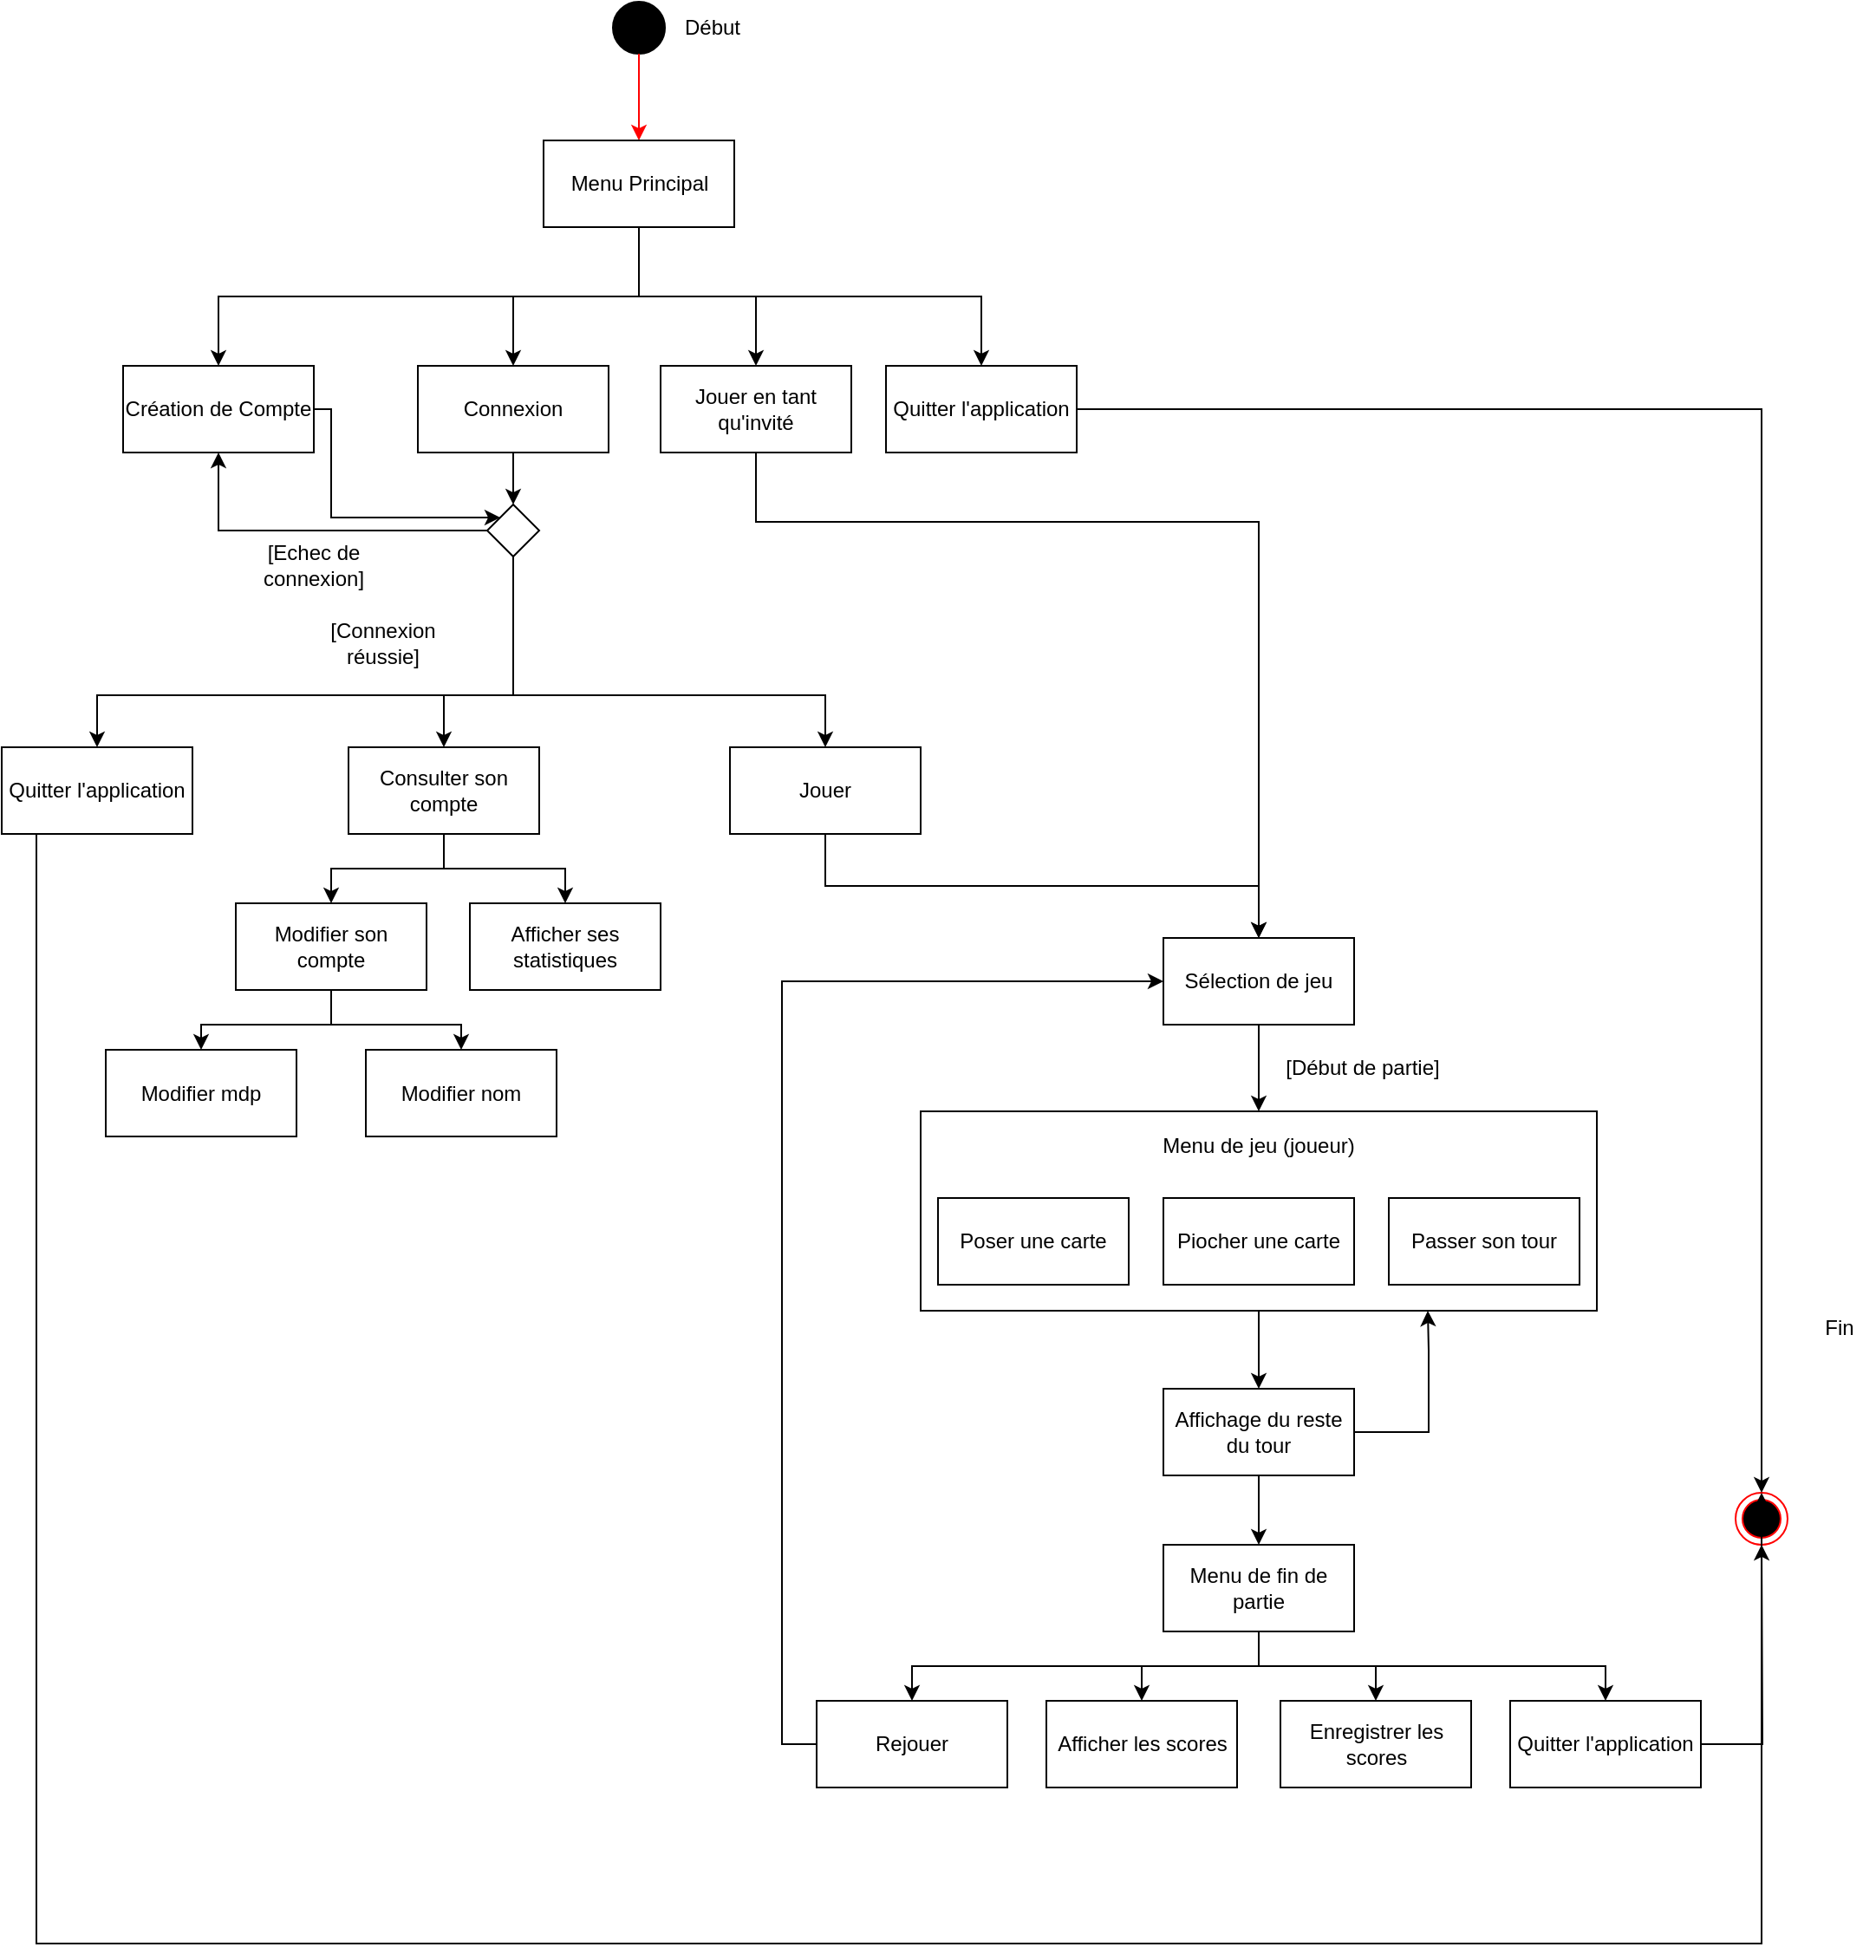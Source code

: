 <mxfile version="13.7.5" type="github">
  <diagram id="SmJTf4wW6SdyIuIH7xTj" name="Page-1">
    <mxGraphModel dx="1673" dy="921" grid="0" gridSize="10" guides="1" tooltips="1" connect="1" arrows="1" fold="1" page="1" pageScale="1" pageWidth="1169" pageHeight="1654" background="#ffffff" math="0" shadow="0">
      <root>
        <mxCell id="0" />
        <mxCell id="1" parent="0" />
        <mxCell id="2EBHpzkCXa870_cZxz3k-1" value="" style="ellipse;html=1;shape=endState;fillColor=#000000;strokeColor=#ff0000;" parent="1" vertex="1">
          <mxGeometry x="1030" y="930" width="30" height="30" as="geometry" />
        </mxCell>
        <mxCell id="2EBHpzkCXa870_cZxz3k-2" value="Début" style="text;html=1;strokeColor=none;fillColor=none;align=center;verticalAlign=middle;whiteSpace=wrap;rounded=0;" parent="1" vertex="1">
          <mxGeometry x="420" y="75" width="40" height="20" as="geometry" />
        </mxCell>
        <mxCell id="2EBHpzkCXa870_cZxz3k-3" value="" style="ellipse;whiteSpace=wrap;html=1;aspect=fixed;fillColor=#000000;" parent="1" vertex="1">
          <mxGeometry x="382.5" y="70" width="30" height="30" as="geometry" />
        </mxCell>
        <mxCell id="2EBHpzkCXa870_cZxz3k-6" value="" style="endArrow=classic;html=1;exitX=0.5;exitY=1;exitDx=0;exitDy=0;strokeColor=#FF0000;" parent="1" source="2EBHpzkCXa870_cZxz3k-3" edge="1">
          <mxGeometry width="50" height="50" relative="1" as="geometry">
            <mxPoint x="427.5" y="350" as="sourcePoint" />
            <mxPoint x="397.5" y="150" as="targetPoint" />
          </mxGeometry>
        </mxCell>
        <mxCell id="2EBHpzkCXa870_cZxz3k-64" style="edgeStyle=orthogonalEdgeStyle;rounded=0;orthogonalLoop=1;jettySize=auto;html=1;exitX=0.5;exitY=1;exitDx=0;exitDy=0;entryX=0.5;entryY=0;entryDx=0;entryDy=0;strokeColor=#000000;" parent="1" source="2EBHpzkCXa870_cZxz3k-7" target="2EBHpzkCXa870_cZxz3k-51" edge="1">
          <mxGeometry relative="1" as="geometry" />
        </mxCell>
        <mxCell id="2EBHpzkCXa870_cZxz3k-67" style="edgeStyle=orthogonalEdgeStyle;rounded=0;orthogonalLoop=1;jettySize=auto;html=1;exitX=0.5;exitY=1;exitDx=0;exitDy=0;strokeColor=#000000;" parent="1" source="2EBHpzkCXa870_cZxz3k-7" target="2EBHpzkCXa870_cZxz3k-11" edge="1">
          <mxGeometry relative="1" as="geometry" />
        </mxCell>
        <mxCell id="2EBHpzkCXa870_cZxz3k-68" style="edgeStyle=orthogonalEdgeStyle;rounded=0;orthogonalLoop=1;jettySize=auto;html=1;exitX=0.5;exitY=1;exitDx=0;exitDy=0;entryX=0.5;entryY=0;entryDx=0;entryDy=0;strokeColor=#000000;" parent="1" source="2EBHpzkCXa870_cZxz3k-7" target="2EBHpzkCXa870_cZxz3k-10" edge="1">
          <mxGeometry relative="1" as="geometry" />
        </mxCell>
        <mxCell id="2EBHpzkCXa870_cZxz3k-69" style="edgeStyle=orthogonalEdgeStyle;rounded=0;orthogonalLoop=1;jettySize=auto;html=1;exitX=0.5;exitY=1;exitDx=0;exitDy=0;entryX=0.5;entryY=0;entryDx=0;entryDy=0;strokeColor=#000000;" parent="1" source="2EBHpzkCXa870_cZxz3k-7" target="2EBHpzkCXa870_cZxz3k-9" edge="1">
          <mxGeometry relative="1" as="geometry" />
        </mxCell>
        <mxCell id="2EBHpzkCXa870_cZxz3k-7" value="Menu Principal" style="rounded=0;whiteSpace=wrap;html=1;fillColor=none;" parent="1" vertex="1">
          <mxGeometry x="342.5" y="150" width="110" height="50" as="geometry" />
        </mxCell>
        <mxCell id="2EBHpzkCXa870_cZxz3k-24" style="edgeStyle=orthogonalEdgeStyle;rounded=0;orthogonalLoop=1;jettySize=auto;html=1;exitX=1;exitY=0.5;exitDx=0;exitDy=0;entryX=0;entryY=0;entryDx=0;entryDy=0;strokeColor=#000000;" parent="1" source="2EBHpzkCXa870_cZxz3k-9" target="gvkK1Dget6mztFScCn8p-2" edge="1">
          <mxGeometry relative="1" as="geometry">
            <Array as="points">
              <mxPoint x="220" y="305" />
              <mxPoint x="220" y="368" />
            </Array>
            <mxPoint x="316.161" y="363.661" as="targetPoint" />
          </mxGeometry>
        </mxCell>
        <mxCell id="2EBHpzkCXa870_cZxz3k-9" value="Création de Compte" style="rounded=0;whiteSpace=wrap;html=1;fillColor=none;" parent="1" vertex="1">
          <mxGeometry x="100" y="280" width="110" height="50" as="geometry" />
        </mxCell>
        <mxCell id="2EBHpzkCXa870_cZxz3k-10" value="Connexion" style="rounded=0;whiteSpace=wrap;html=1;fillColor=none;" parent="1" vertex="1">
          <mxGeometry x="270" y="280" width="110" height="50" as="geometry" />
        </mxCell>
        <mxCell id="uxW8NfflYTEl3ME1Gt97-10" style="edgeStyle=orthogonalEdgeStyle;rounded=0;orthogonalLoop=1;jettySize=auto;html=1;exitX=0.5;exitY=1;exitDx=0;exitDy=0;" parent="1" source="2EBHpzkCXa870_cZxz3k-11" target="2EBHpzkCXa870_cZxz3k-12" edge="1">
          <mxGeometry relative="1" as="geometry">
            <Array as="points">
              <mxPoint x="465" y="370" />
              <mxPoint x="755" y="370" />
            </Array>
          </mxGeometry>
        </mxCell>
        <mxCell id="2EBHpzkCXa870_cZxz3k-11" value="Jouer en tant qu&#39;invité" style="rounded=0;whiteSpace=wrap;html=1;fillColor=none;" parent="1" vertex="1">
          <mxGeometry x="410" y="280" width="110" height="50" as="geometry" />
        </mxCell>
        <mxCell id="2EBHpzkCXa870_cZxz3k-29" style="edgeStyle=orthogonalEdgeStyle;rounded=0;orthogonalLoop=1;jettySize=auto;html=1;exitX=0.5;exitY=1;exitDx=0;exitDy=0;entryX=0.5;entryY=0;entryDx=0;entryDy=0;strokeColor=#000000;" parent="1" source="2EBHpzkCXa870_cZxz3k-12" edge="1">
          <mxGeometry relative="1" as="geometry">
            <mxPoint x="755" y="710" as="targetPoint" />
          </mxGeometry>
        </mxCell>
        <mxCell id="2EBHpzkCXa870_cZxz3k-12" value="Sélection de jeu" style="rounded=0;whiteSpace=wrap;html=1;fillColor=none;" parent="1" vertex="1">
          <mxGeometry x="700" y="610" width="110" height="50" as="geometry" />
        </mxCell>
        <mxCell id="2EBHpzkCXa870_cZxz3k-15" value="" style="endArrow=classic;html=1;exitX=0.5;exitY=1;exitDx=0;exitDy=0;entryX=0.5;entryY=0;entryDx=0;entryDy=0;" parent="1" source="2EBHpzkCXa870_cZxz3k-10" edge="1">
          <mxGeometry width="50" height="50" relative="1" as="geometry">
            <mxPoint x="475" y="340" as="sourcePoint" />
            <mxPoint x="325" y="360" as="targetPoint" />
          </mxGeometry>
        </mxCell>
        <mxCell id="2EBHpzkCXa870_cZxz3k-17" value="[Connexion réussie]" style="text;html=1;strokeColor=none;fillColor=none;align=center;verticalAlign=middle;whiteSpace=wrap;rounded=0;" parent="1" vertex="1">
          <mxGeometry x="230" y="430" width="40" height="20" as="geometry" />
        </mxCell>
        <mxCell id="2EBHpzkCXa870_cZxz3k-23" style="edgeStyle=orthogonalEdgeStyle;rounded=0;orthogonalLoop=1;jettySize=auto;html=1;exitX=0;exitY=0.5;exitDx=0;exitDy=0;entryX=0.5;entryY=1;entryDx=0;entryDy=0;strokeColor=#000000;" parent="1" source="gvkK1Dget6mztFScCn8p-2" target="2EBHpzkCXa870_cZxz3k-9" edge="1">
          <mxGeometry relative="1" as="geometry">
            <mxPoint x="312.5" y="372.5" as="sourcePoint" />
          </mxGeometry>
        </mxCell>
        <mxCell id="2EBHpzkCXa870_cZxz3k-25" value="[Echec de connexion]" style="text;html=1;strokeColor=none;fillColor=none;align=center;verticalAlign=middle;whiteSpace=wrap;rounded=0;" parent="1" vertex="1">
          <mxGeometry x="190" y="385" width="40" height="20" as="geometry" />
        </mxCell>
        <mxCell id="2EBHpzkCXa870_cZxz3k-30" value="Poser une carte" style="rounded=0;whiteSpace=wrap;html=1;fillColor=none;" parent="1" vertex="1">
          <mxGeometry x="570" y="760" width="110" height="50" as="geometry" />
        </mxCell>
        <mxCell id="2EBHpzkCXa870_cZxz3k-31" value="Piocher une carte" style="rounded=0;whiteSpace=wrap;html=1;fillColor=none;" parent="1" vertex="1">
          <mxGeometry x="700" y="760" width="110" height="50" as="geometry" />
        </mxCell>
        <mxCell id="2EBHpzkCXa870_cZxz3k-32" value="Passer son tour" style="rounded=0;whiteSpace=wrap;html=1;fillColor=none;" parent="1" vertex="1">
          <mxGeometry x="830" y="760" width="110" height="50" as="geometry" />
        </mxCell>
        <mxCell id="2EBHpzkCXa870_cZxz3k-37" style="edgeStyle=orthogonalEdgeStyle;rounded=0;orthogonalLoop=1;jettySize=auto;html=1;exitX=0.5;exitY=1;exitDx=0;exitDy=0;entryX=0.5;entryY=0;entryDx=0;entryDy=0;strokeColor=#000000;" parent="1" source="2EBHpzkCXa870_cZxz3k-33" target="2EBHpzkCXa870_cZxz3k-36" edge="1">
          <mxGeometry relative="1" as="geometry" />
        </mxCell>
        <mxCell id="2EBHpzkCXa870_cZxz3k-33" value="" style="rounded=0;whiteSpace=wrap;html=1;fillColor=none;" parent="1" vertex="1">
          <mxGeometry x="560" y="710" width="390" height="115" as="geometry" />
        </mxCell>
        <mxCell id="2EBHpzkCXa870_cZxz3k-34" value="Menu de jeu (joueur)" style="text;html=1;strokeColor=none;fillColor=none;align=center;verticalAlign=middle;whiteSpace=wrap;rounded=0;" parent="1" vertex="1">
          <mxGeometry x="695" y="720" width="120" height="20" as="geometry" />
        </mxCell>
        <mxCell id="2EBHpzkCXa870_cZxz3k-50" style="edgeStyle=orthogonalEdgeStyle;rounded=0;orthogonalLoop=1;jettySize=auto;html=1;exitX=1;exitY=0.5;exitDx=0;exitDy=0;entryX=0.75;entryY=1;entryDx=0;entryDy=0;strokeColor=#000000;" parent="1" source="2EBHpzkCXa870_cZxz3k-36" target="2EBHpzkCXa870_cZxz3k-33" edge="1">
          <mxGeometry relative="1" as="geometry">
            <Array as="points">
              <mxPoint x="853" y="895" />
              <mxPoint x="853" y="848" />
            </Array>
          </mxGeometry>
        </mxCell>
        <mxCell id="2EBHpzkCXa870_cZxz3k-54" style="edgeStyle=orthogonalEdgeStyle;rounded=0;orthogonalLoop=1;jettySize=auto;html=1;exitX=0.5;exitY=1;exitDx=0;exitDy=0;entryX=0.5;entryY=0;entryDx=0;entryDy=0;strokeColor=#000000;" parent="1" source="2EBHpzkCXa870_cZxz3k-36" target="2EBHpzkCXa870_cZxz3k-53" edge="1">
          <mxGeometry relative="1" as="geometry" />
        </mxCell>
        <mxCell id="2EBHpzkCXa870_cZxz3k-36" value="Affichage du reste du tour" style="rounded=0;whiteSpace=wrap;html=1;fillColor=none;" parent="1" vertex="1">
          <mxGeometry x="700" y="870" width="110" height="50" as="geometry" />
        </mxCell>
        <mxCell id="2EBHpzkCXa870_cZxz3k-65" style="edgeStyle=orthogonalEdgeStyle;rounded=0;orthogonalLoop=1;jettySize=auto;html=1;exitX=1;exitY=0.5;exitDx=0;exitDy=0;entryX=0.5;entryY=0;entryDx=0;entryDy=0;strokeColor=#000000;" parent="1" source="2EBHpzkCXa870_cZxz3k-51" target="2EBHpzkCXa870_cZxz3k-1" edge="1">
          <mxGeometry relative="1" as="geometry">
            <mxPoint x="695" y="820" as="targetPoint" />
          </mxGeometry>
        </mxCell>
        <mxCell id="2EBHpzkCXa870_cZxz3k-51" value="Quitter l&#39;application" style="rounded=0;whiteSpace=wrap;html=1;fillColor=none;" parent="1" vertex="1">
          <mxGeometry x="540" y="280" width="110" height="50" as="geometry" />
        </mxCell>
        <mxCell id="2EBHpzkCXa870_cZxz3k-52" value="[Début de partie]" style="text;html=1;strokeColor=none;fillColor=none;align=center;verticalAlign=middle;whiteSpace=wrap;rounded=0;" parent="1" vertex="1">
          <mxGeometry x="760" y="674.5" width="110" height="20" as="geometry" />
        </mxCell>
        <mxCell id="2EBHpzkCXa870_cZxz3k-57" style="edgeStyle=orthogonalEdgeStyle;rounded=0;orthogonalLoop=1;jettySize=auto;html=1;exitX=0.5;exitY=1;exitDx=0;exitDy=0;entryX=0.5;entryY=0;entryDx=0;entryDy=0;strokeColor=#000000;" parent="1" source="2EBHpzkCXa870_cZxz3k-53" target="2EBHpzkCXa870_cZxz3k-55" edge="1">
          <mxGeometry relative="1" as="geometry" />
        </mxCell>
        <mxCell id="2EBHpzkCXa870_cZxz3k-58" style="edgeStyle=orthogonalEdgeStyle;rounded=0;orthogonalLoop=1;jettySize=auto;html=1;exitX=0.5;exitY=1;exitDx=0;exitDy=0;strokeColor=#000000;" parent="1" source="2EBHpzkCXa870_cZxz3k-53" target="2EBHpzkCXa870_cZxz3k-56" edge="1">
          <mxGeometry relative="1" as="geometry" />
        </mxCell>
        <mxCell id="2EBHpzkCXa870_cZxz3k-60" style="edgeStyle=orthogonalEdgeStyle;rounded=0;orthogonalLoop=1;jettySize=auto;html=1;exitX=0.5;exitY=1;exitDx=0;exitDy=0;entryX=0.5;entryY=0;entryDx=0;entryDy=0;strokeColor=#000000;" parent="1" source="2EBHpzkCXa870_cZxz3k-53" target="2EBHpzkCXa870_cZxz3k-59" edge="1">
          <mxGeometry relative="1" as="geometry" />
        </mxCell>
        <mxCell id="2EBHpzkCXa870_cZxz3k-63" style="edgeStyle=orthogonalEdgeStyle;rounded=0;orthogonalLoop=1;jettySize=auto;html=1;exitX=0.5;exitY=1;exitDx=0;exitDy=0;entryX=0.5;entryY=0;entryDx=0;entryDy=0;strokeColor=#000000;" parent="1" source="2EBHpzkCXa870_cZxz3k-53" target="2EBHpzkCXa870_cZxz3k-62" edge="1">
          <mxGeometry relative="1" as="geometry" />
        </mxCell>
        <mxCell id="2EBHpzkCXa870_cZxz3k-53" value="Menu de fin de partie" style="rounded=0;whiteSpace=wrap;html=1;fillColor=none;" parent="1" vertex="1">
          <mxGeometry x="700" y="960" width="110" height="50" as="geometry" />
        </mxCell>
        <mxCell id="2EBHpzkCXa870_cZxz3k-55" value="Afficher les scores" style="rounded=0;whiteSpace=wrap;html=1;fillColor=none;" parent="1" vertex="1">
          <mxGeometry x="632.5" y="1050" width="110" height="50" as="geometry" />
        </mxCell>
        <mxCell id="2EBHpzkCXa870_cZxz3k-56" value="Enregistrer les scores" style="rounded=0;whiteSpace=wrap;html=1;fillColor=none;" parent="1" vertex="1">
          <mxGeometry x="767.5" y="1050" width="110" height="50" as="geometry" />
        </mxCell>
        <mxCell id="2EBHpzkCXa870_cZxz3k-61" style="edgeStyle=orthogonalEdgeStyle;rounded=0;orthogonalLoop=1;jettySize=auto;html=1;exitX=0;exitY=0.5;exitDx=0;exitDy=0;entryX=0;entryY=0.5;entryDx=0;entryDy=0;strokeColor=#000000;" parent="1" source="2EBHpzkCXa870_cZxz3k-59" target="2EBHpzkCXa870_cZxz3k-12" edge="1">
          <mxGeometry relative="1" as="geometry" />
        </mxCell>
        <mxCell id="2EBHpzkCXa870_cZxz3k-59" value="Rejouer" style="rounded=0;whiteSpace=wrap;html=1;fillColor=none;" parent="1" vertex="1">
          <mxGeometry x="500" y="1050" width="110" height="50" as="geometry" />
        </mxCell>
        <mxCell id="2EBHpzkCXa870_cZxz3k-66" style="edgeStyle=orthogonalEdgeStyle;rounded=0;orthogonalLoop=1;jettySize=auto;html=1;exitX=1;exitY=0.5;exitDx=0;exitDy=0;entryX=0.5;entryY=1;entryDx=0;entryDy=0;strokeColor=#000000;" parent="1" source="2EBHpzkCXa870_cZxz3k-62" edge="1">
          <mxGeometry relative="1" as="geometry">
            <mxPoint x="1045" y="960" as="targetPoint" />
          </mxGeometry>
        </mxCell>
        <mxCell id="2EBHpzkCXa870_cZxz3k-62" value="Quitter l&#39;application" style="rounded=0;whiteSpace=wrap;html=1;fillColor=none;" parent="1" vertex="1">
          <mxGeometry x="900" y="1050" width="110" height="50" as="geometry" />
        </mxCell>
        <mxCell id="2EBHpzkCXa870_cZxz3k-71" value="Fin" style="text;html=1;strokeColor=none;fillColor=none;align=center;verticalAlign=middle;whiteSpace=wrap;rounded=0;" parent="1" vertex="1">
          <mxGeometry x="1070" y="825" width="40" height="20" as="geometry" />
        </mxCell>
        <mxCell id="uxW8NfflYTEl3ME1Gt97-8" style="edgeStyle=orthogonalEdgeStyle;rounded=0;orthogonalLoop=1;jettySize=auto;html=1;exitX=0.5;exitY=1;exitDx=0;exitDy=0;" parent="1" source="gvkK1Dget6mztFScCn8p-2" target="uxW8NfflYTEl3ME1Gt97-2" edge="1">
          <mxGeometry relative="1" as="geometry">
            <Array as="points">
              <mxPoint x="325" y="470" />
              <mxPoint x="505" y="470" />
            </Array>
          </mxGeometry>
        </mxCell>
        <mxCell id="uxW8NfflYTEl3ME1Gt97-9" style="edgeStyle=orthogonalEdgeStyle;rounded=0;orthogonalLoop=1;jettySize=auto;html=1;exitX=0.5;exitY=1;exitDx=0;exitDy=0;entryX=0.5;entryY=0;entryDx=0;entryDy=0;" parent="1" source="gvkK1Dget6mztFScCn8p-2" target="uxW8NfflYTEl3ME1Gt97-3" edge="1">
          <mxGeometry relative="1" as="geometry">
            <Array as="points">
              <mxPoint x="325" y="470" />
              <mxPoint x="285" y="470" />
            </Array>
          </mxGeometry>
        </mxCell>
        <mxCell id="uxW8NfflYTEl3ME1Gt97-17" style="edgeStyle=orthogonalEdgeStyle;rounded=0;orthogonalLoop=1;jettySize=auto;html=1;exitX=0.5;exitY=1;exitDx=0;exitDy=0;" parent="1" source="gvkK1Dget6mztFScCn8p-2" target="uxW8NfflYTEl3ME1Gt97-15" edge="1">
          <mxGeometry relative="1" as="geometry">
            <Array as="points">
              <mxPoint x="325" y="470" />
              <mxPoint x="85" y="470" />
            </Array>
          </mxGeometry>
        </mxCell>
        <mxCell id="gvkK1Dget6mztFScCn8p-2" value="" style="rhombus;whiteSpace=wrap;html=1;" parent="1" vertex="1">
          <mxGeometry x="310" y="360" width="30" height="30" as="geometry" />
        </mxCell>
        <mxCell id="uxW8NfflYTEl3ME1Gt97-12" style="edgeStyle=orthogonalEdgeStyle;rounded=0;orthogonalLoop=1;jettySize=auto;html=1;exitX=0.5;exitY=1;exitDx=0;exitDy=0;entryX=0.5;entryY=0;entryDx=0;entryDy=0;" parent="1" source="uxW8NfflYTEl3ME1Gt97-2" target="2EBHpzkCXa870_cZxz3k-12" edge="1">
          <mxGeometry relative="1" as="geometry" />
        </mxCell>
        <mxCell id="uxW8NfflYTEl3ME1Gt97-2" value="Jouer" style="rounded=0;whiteSpace=wrap;html=1;fillColor=none;" parent="1" vertex="1">
          <mxGeometry x="450" y="500" width="110" height="50" as="geometry" />
        </mxCell>
        <mxCell id="uxW8NfflYTEl3ME1Gt97-18" style="edgeStyle=orthogonalEdgeStyle;rounded=0;orthogonalLoop=1;jettySize=auto;html=1;exitX=0.5;exitY=1;exitDx=0;exitDy=0;entryX=0.5;entryY=0;entryDx=0;entryDy=0;" parent="1" source="uxW8NfflYTEl3ME1Gt97-3" target="uxW8NfflYTEl3ME1Gt97-13" edge="1">
          <mxGeometry relative="1" as="geometry" />
        </mxCell>
        <mxCell id="uxW8NfflYTEl3ME1Gt97-19" style="edgeStyle=orthogonalEdgeStyle;rounded=0;orthogonalLoop=1;jettySize=auto;html=1;exitX=0.5;exitY=1;exitDx=0;exitDy=0;entryX=0.5;entryY=0;entryDx=0;entryDy=0;" parent="1" source="uxW8NfflYTEl3ME1Gt97-3" target="uxW8NfflYTEl3ME1Gt97-14" edge="1">
          <mxGeometry relative="1" as="geometry" />
        </mxCell>
        <mxCell id="uxW8NfflYTEl3ME1Gt97-3" value="Consulter son compte" style="rounded=0;whiteSpace=wrap;html=1;fillColor=none;" parent="1" vertex="1">
          <mxGeometry x="230" y="500" width="110" height="50" as="geometry" />
        </mxCell>
        <mxCell id="uxW8NfflYTEl3ME1Gt97-22" style="edgeStyle=orthogonalEdgeStyle;rounded=0;orthogonalLoop=1;jettySize=auto;html=1;exitX=0.5;exitY=1;exitDx=0;exitDy=0;" parent="1" source="uxW8NfflYTEl3ME1Gt97-13" target="uxW8NfflYTEl3ME1Gt97-21" edge="1">
          <mxGeometry relative="1" as="geometry" />
        </mxCell>
        <mxCell id="uxW8NfflYTEl3ME1Gt97-23" style="edgeStyle=orthogonalEdgeStyle;rounded=0;orthogonalLoop=1;jettySize=auto;html=1;exitX=0.5;exitY=1;exitDx=0;exitDy=0;entryX=0.5;entryY=0;entryDx=0;entryDy=0;" parent="1" source="uxW8NfflYTEl3ME1Gt97-13" target="uxW8NfflYTEl3ME1Gt97-20" edge="1">
          <mxGeometry relative="1" as="geometry" />
        </mxCell>
        <mxCell id="uxW8NfflYTEl3ME1Gt97-13" value="Modifier son compte" style="rounded=0;whiteSpace=wrap;html=1;fillColor=none;" parent="1" vertex="1">
          <mxGeometry x="165" y="590" width="110" height="50" as="geometry" />
        </mxCell>
        <mxCell id="uxW8NfflYTEl3ME1Gt97-14" value="Afficher ses statistiques" style="rounded=0;whiteSpace=wrap;html=1;fillColor=none;" parent="1" vertex="1">
          <mxGeometry x="300" y="590" width="110" height="50" as="geometry" />
        </mxCell>
        <mxCell id="uxW8NfflYTEl3ME1Gt97-16" style="edgeStyle=orthogonalEdgeStyle;rounded=0;orthogonalLoop=1;jettySize=auto;html=1;entryX=0.5;entryY=0;entryDx=0;entryDy=0;" parent="1" source="uxW8NfflYTEl3ME1Gt97-15" target="2EBHpzkCXa870_cZxz3k-1" edge="1">
          <mxGeometry relative="1" as="geometry">
            <Array as="points">
              <mxPoint x="50" y="1190" />
              <mxPoint x="1045" y="1190" />
            </Array>
          </mxGeometry>
        </mxCell>
        <mxCell id="uxW8NfflYTEl3ME1Gt97-15" value="Quitter l&#39;application" style="rounded=0;whiteSpace=wrap;html=1;fillColor=none;" parent="1" vertex="1">
          <mxGeometry x="30" y="500" width="110" height="50" as="geometry" />
        </mxCell>
        <mxCell id="uxW8NfflYTEl3ME1Gt97-20" value="Modifier mdp" style="rounded=0;whiteSpace=wrap;html=1;fillColor=none;" parent="1" vertex="1">
          <mxGeometry x="90" y="674.5" width="110" height="50" as="geometry" />
        </mxCell>
        <mxCell id="uxW8NfflYTEl3ME1Gt97-21" value="Modifier nom" style="rounded=0;whiteSpace=wrap;html=1;fillColor=none;" parent="1" vertex="1">
          <mxGeometry x="240" y="674.5" width="110" height="50" as="geometry" />
        </mxCell>
      </root>
    </mxGraphModel>
  </diagram>
</mxfile>
